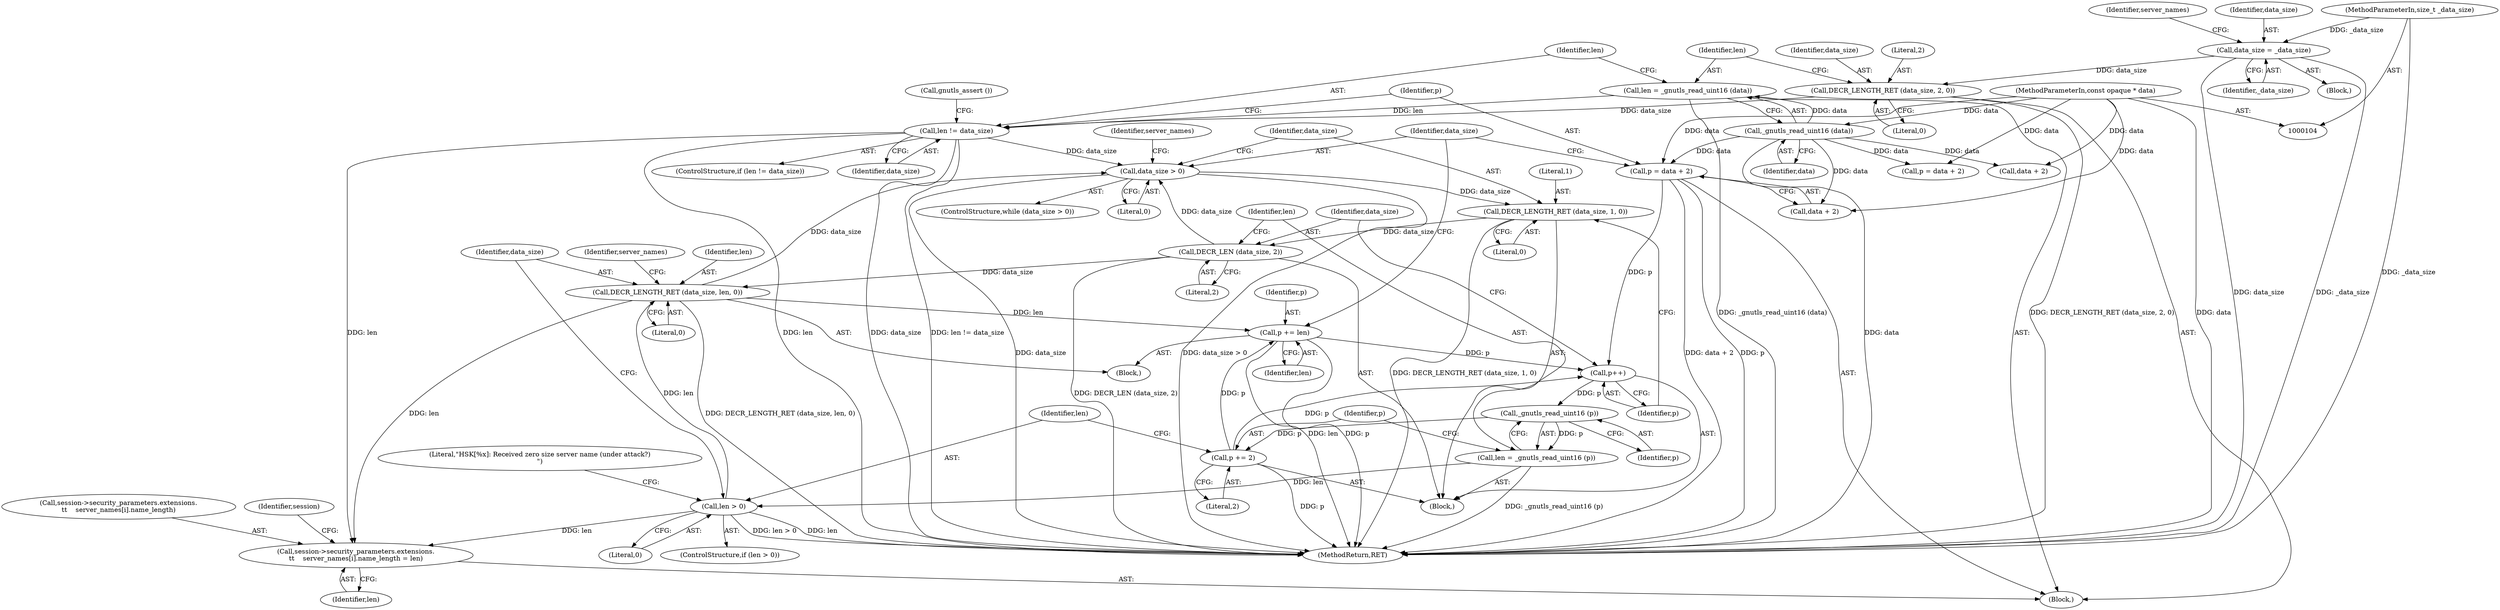 digraph "0_savannah_bc8102405fda11ea00ca3b42acc4f4bce9d6e97b@array" {
"1000221" [label="(Call,session->security_parameters.extensions.\n\t\t    server_names[i].name_length = len)"];
"1000139" [label="(Call,len != data_size)"];
"1000134" [label="(Call,len = _gnutls_read_uint16 (data))"];
"1000136" [label="(Call,_gnutls_read_uint16 (data))"];
"1000106" [label="(MethodParameterIn,const opaque * data)"];
"1000130" [label="(Call,DECR_LENGTH_RET (data_size, 2, 0))"];
"1000114" [label="(Call,data_size = _data_size)"];
"1000107" [label="(MethodParameterIn,size_t _data_size)"];
"1000173" [label="(Call,len > 0)"];
"1000165" [label="(Call,len = _gnutls_read_uint16 (p))"];
"1000167" [label="(Call,_gnutls_read_uint16 (p))"];
"1000160" [label="(Call,p++)"];
"1000183" [label="(Call,p += len)"];
"1000177" [label="(Call,DECR_LENGTH_RET (data_size, len, 0))"];
"1000162" [label="(Call,DECR_LEN (data_size, 2))"];
"1000156" [label="(Call,DECR_LENGTH_RET (data_size, 1, 0))"];
"1000152" [label="(Call,data_size > 0)"];
"1000169" [label="(Call,p += 2)"];
"1000146" [label="(Call,p = data + 2)"];
"1000139" [label="(Call,len != data_size)"];
"1000166" [label="(Identifier,len)"];
"1000182" [label="(Identifier,server_names)"];
"1000188" [label="(Literal,\"HSK[%x]: Received zero size server name (under attack?)\n\")"];
"1000175" [label="(Literal,0)"];
"1000221" [label="(Call,session->security_parameters.extensions.\n\t\t    server_names[i].name_length = len)"];
"1000151" [label="(ControlStructure,while (data_size > 0))"];
"1000177" [label="(Call,DECR_LENGTH_RET (data_size, len, 0))"];
"1000130" [label="(Call,DECR_LENGTH_RET (data_size, 2, 0))"];
"1000137" [label="(Identifier,data)"];
"1000143" [label="(Call,gnutls_assert ())"];
"1000167" [label="(Call,_gnutls_read_uint16 (p))"];
"1000222" [label="(Call,session->security_parameters.extensions.\n\t\t    server_names[i].name_length)"];
"1000180" [label="(Literal,0)"];
"1000155" [label="(Block,)"];
"1000157" [label="(Identifier,data_size)"];
"1000248" [label="(MethodReturn,RET)"];
"1000141" [label="(Identifier,data_size)"];
"1000171" [label="(Literal,2)"];
"1000140" [label="(Identifier,len)"];
"1000165" [label="(Call,len = _gnutls_read_uint16 (p))"];
"1000184" [label="(Identifier,p)"];
"1000161" [label="(Identifier,p)"];
"1000156" [label="(Call,DECR_LENGTH_RET (data_size, 1, 0))"];
"1000164" [label="(Literal,2)"];
"1000119" [label="(Identifier,server_names)"];
"1000136" [label="(Call,_gnutls_read_uint16 (data))"];
"1000138" [label="(ControlStructure,if (len != data_size))"];
"1000135" [label="(Identifier,len)"];
"1000147" [label="(Identifier,p)"];
"1000148" [label="(Call,data + 2)"];
"1000108" [label="(Block,)"];
"1000160" [label="(Call,p++)"];
"1000169" [label="(Call,p += 2)"];
"1000146" [label="(Call,p = data + 2)"];
"1000183" [label="(Call,p += len)"];
"1000129" [label="(Block,)"];
"1000178" [label="(Identifier,data_size)"];
"1000133" [label="(Literal,0)"];
"1000240" [label="(Identifier,session)"];
"1000153" [label="(Identifier,data_size)"];
"1000207" [label="(Call,p = data + 2)"];
"1000131" [label="(Identifier,data_size)"];
"1000107" [label="(MethodParameterIn,size_t _data_size)"];
"1000159" [label="(Literal,0)"];
"1000162" [label="(Call,DECR_LEN (data_size, 2))"];
"1000168" [label="(Identifier,p)"];
"1000163" [label="(Identifier,data_size)"];
"1000106" [label="(MethodParameterIn,const opaque * data)"];
"1000233" [label="(Identifier,len)"];
"1000116" [label="(Identifier,_data_size)"];
"1000115" [label="(Identifier,data_size)"];
"1000154" [label="(Literal,0)"];
"1000179" [label="(Identifier,len)"];
"1000176" [label="(Block,)"];
"1000134" [label="(Call,len = _gnutls_read_uint16 (data))"];
"1000192" [label="(Identifier,server_names)"];
"1000152" [label="(Call,data_size > 0)"];
"1000132" [label="(Literal,2)"];
"1000114" [label="(Call,data_size = _data_size)"];
"1000174" [label="(Identifier,len)"];
"1000173" [label="(Call,len > 0)"];
"1000170" [label="(Identifier,p)"];
"1000209" [label="(Call,data + 2)"];
"1000172" [label="(ControlStructure,if (len > 0))"];
"1000185" [label="(Identifier,len)"];
"1000158" [label="(Literal,1)"];
"1000221" -> "1000129"  [label="AST: "];
"1000221" -> "1000233"  [label="CFG: "];
"1000222" -> "1000221"  [label="AST: "];
"1000233" -> "1000221"  [label="AST: "];
"1000240" -> "1000221"  [label="CFG: "];
"1000139" -> "1000221"  [label="DDG: len"];
"1000173" -> "1000221"  [label="DDG: len"];
"1000177" -> "1000221"  [label="DDG: len"];
"1000139" -> "1000138"  [label="AST: "];
"1000139" -> "1000141"  [label="CFG: "];
"1000140" -> "1000139"  [label="AST: "];
"1000141" -> "1000139"  [label="AST: "];
"1000143" -> "1000139"  [label="CFG: "];
"1000147" -> "1000139"  [label="CFG: "];
"1000139" -> "1000248"  [label="DDG: data_size"];
"1000139" -> "1000248"  [label="DDG: len != data_size"];
"1000139" -> "1000248"  [label="DDG: len"];
"1000134" -> "1000139"  [label="DDG: len"];
"1000130" -> "1000139"  [label="DDG: data_size"];
"1000139" -> "1000152"  [label="DDG: data_size"];
"1000134" -> "1000129"  [label="AST: "];
"1000134" -> "1000136"  [label="CFG: "];
"1000135" -> "1000134"  [label="AST: "];
"1000136" -> "1000134"  [label="AST: "];
"1000140" -> "1000134"  [label="CFG: "];
"1000134" -> "1000248"  [label="DDG: _gnutls_read_uint16 (data)"];
"1000136" -> "1000134"  [label="DDG: data"];
"1000136" -> "1000137"  [label="CFG: "];
"1000137" -> "1000136"  [label="AST: "];
"1000136" -> "1000248"  [label="DDG: data"];
"1000106" -> "1000136"  [label="DDG: data"];
"1000136" -> "1000146"  [label="DDG: data"];
"1000136" -> "1000148"  [label="DDG: data"];
"1000136" -> "1000207"  [label="DDG: data"];
"1000136" -> "1000209"  [label="DDG: data"];
"1000106" -> "1000104"  [label="AST: "];
"1000106" -> "1000248"  [label="DDG: data"];
"1000106" -> "1000146"  [label="DDG: data"];
"1000106" -> "1000148"  [label="DDG: data"];
"1000106" -> "1000207"  [label="DDG: data"];
"1000106" -> "1000209"  [label="DDG: data"];
"1000130" -> "1000129"  [label="AST: "];
"1000130" -> "1000133"  [label="CFG: "];
"1000131" -> "1000130"  [label="AST: "];
"1000132" -> "1000130"  [label="AST: "];
"1000133" -> "1000130"  [label="AST: "];
"1000135" -> "1000130"  [label="CFG: "];
"1000130" -> "1000248"  [label="DDG: DECR_LENGTH_RET (data_size, 2, 0)"];
"1000114" -> "1000130"  [label="DDG: data_size"];
"1000114" -> "1000108"  [label="AST: "];
"1000114" -> "1000116"  [label="CFG: "];
"1000115" -> "1000114"  [label="AST: "];
"1000116" -> "1000114"  [label="AST: "];
"1000119" -> "1000114"  [label="CFG: "];
"1000114" -> "1000248"  [label="DDG: data_size"];
"1000114" -> "1000248"  [label="DDG: _data_size"];
"1000107" -> "1000114"  [label="DDG: _data_size"];
"1000107" -> "1000104"  [label="AST: "];
"1000107" -> "1000248"  [label="DDG: _data_size"];
"1000173" -> "1000172"  [label="AST: "];
"1000173" -> "1000175"  [label="CFG: "];
"1000174" -> "1000173"  [label="AST: "];
"1000175" -> "1000173"  [label="AST: "];
"1000178" -> "1000173"  [label="CFG: "];
"1000188" -> "1000173"  [label="CFG: "];
"1000173" -> "1000248"  [label="DDG: len > 0"];
"1000173" -> "1000248"  [label="DDG: len"];
"1000165" -> "1000173"  [label="DDG: len"];
"1000173" -> "1000177"  [label="DDG: len"];
"1000165" -> "1000155"  [label="AST: "];
"1000165" -> "1000167"  [label="CFG: "];
"1000166" -> "1000165"  [label="AST: "];
"1000167" -> "1000165"  [label="AST: "];
"1000170" -> "1000165"  [label="CFG: "];
"1000165" -> "1000248"  [label="DDG: _gnutls_read_uint16 (p)"];
"1000167" -> "1000165"  [label="DDG: p"];
"1000167" -> "1000168"  [label="CFG: "];
"1000168" -> "1000167"  [label="AST: "];
"1000160" -> "1000167"  [label="DDG: p"];
"1000167" -> "1000169"  [label="DDG: p"];
"1000160" -> "1000155"  [label="AST: "];
"1000160" -> "1000161"  [label="CFG: "];
"1000161" -> "1000160"  [label="AST: "];
"1000163" -> "1000160"  [label="CFG: "];
"1000183" -> "1000160"  [label="DDG: p"];
"1000169" -> "1000160"  [label="DDG: p"];
"1000146" -> "1000160"  [label="DDG: p"];
"1000183" -> "1000176"  [label="AST: "];
"1000183" -> "1000185"  [label="CFG: "];
"1000184" -> "1000183"  [label="AST: "];
"1000185" -> "1000183"  [label="AST: "];
"1000153" -> "1000183"  [label="CFG: "];
"1000183" -> "1000248"  [label="DDG: len"];
"1000183" -> "1000248"  [label="DDG: p"];
"1000177" -> "1000183"  [label="DDG: len"];
"1000169" -> "1000183"  [label="DDG: p"];
"1000177" -> "1000176"  [label="AST: "];
"1000177" -> "1000180"  [label="CFG: "];
"1000178" -> "1000177"  [label="AST: "];
"1000179" -> "1000177"  [label="AST: "];
"1000180" -> "1000177"  [label="AST: "];
"1000182" -> "1000177"  [label="CFG: "];
"1000177" -> "1000248"  [label="DDG: DECR_LENGTH_RET (data_size, len, 0)"];
"1000177" -> "1000152"  [label="DDG: data_size"];
"1000162" -> "1000177"  [label="DDG: data_size"];
"1000162" -> "1000155"  [label="AST: "];
"1000162" -> "1000164"  [label="CFG: "];
"1000163" -> "1000162"  [label="AST: "];
"1000164" -> "1000162"  [label="AST: "];
"1000166" -> "1000162"  [label="CFG: "];
"1000162" -> "1000248"  [label="DDG: DECR_LEN (data_size, 2)"];
"1000162" -> "1000152"  [label="DDG: data_size"];
"1000156" -> "1000162"  [label="DDG: data_size"];
"1000156" -> "1000155"  [label="AST: "];
"1000156" -> "1000159"  [label="CFG: "];
"1000157" -> "1000156"  [label="AST: "];
"1000158" -> "1000156"  [label="AST: "];
"1000159" -> "1000156"  [label="AST: "];
"1000161" -> "1000156"  [label="CFG: "];
"1000156" -> "1000248"  [label="DDG: DECR_LENGTH_RET (data_size, 1, 0)"];
"1000152" -> "1000156"  [label="DDG: data_size"];
"1000152" -> "1000151"  [label="AST: "];
"1000152" -> "1000154"  [label="CFG: "];
"1000153" -> "1000152"  [label="AST: "];
"1000154" -> "1000152"  [label="AST: "];
"1000157" -> "1000152"  [label="CFG: "];
"1000192" -> "1000152"  [label="CFG: "];
"1000152" -> "1000248"  [label="DDG: data_size"];
"1000152" -> "1000248"  [label="DDG: data_size > 0"];
"1000169" -> "1000155"  [label="AST: "];
"1000169" -> "1000171"  [label="CFG: "];
"1000170" -> "1000169"  [label="AST: "];
"1000171" -> "1000169"  [label="AST: "];
"1000174" -> "1000169"  [label="CFG: "];
"1000169" -> "1000248"  [label="DDG: p"];
"1000146" -> "1000129"  [label="AST: "];
"1000146" -> "1000148"  [label="CFG: "];
"1000147" -> "1000146"  [label="AST: "];
"1000148" -> "1000146"  [label="AST: "];
"1000153" -> "1000146"  [label="CFG: "];
"1000146" -> "1000248"  [label="DDG: data + 2"];
"1000146" -> "1000248"  [label="DDG: p"];
}
